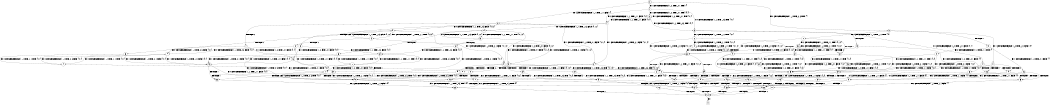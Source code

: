 digraph BCG {
size = "7, 10.5";
center = TRUE;
node [shape = circle];
0 [peripheries = 2];
0 -> 1 [label = "EX !1 !ATOMIC_EXCH_BRANCH (1, +0, TRUE, +0, 1, TRUE) !{}"];
0 -> 2 [label = "EX !2 !ATOMIC_EXCH_BRANCH (1, +1, TRUE, +1, 1, FALSE) !{}"];
0 -> 3 [label = "EX !0 !ATOMIC_EXCH_BRANCH (1, +1, TRUE, +0, 3, TRUE) !{}"];
1 -> 4 [label = "EX !2 !ATOMIC_EXCH_BRANCH (1, +1, TRUE, +1, 1, FALSE) !{0, 1}"];
1 -> 5 [label = "EX !0 !ATOMIC_EXCH_BRANCH (1, +1, TRUE, +0, 3, TRUE) !{0, 1}"];
1 -> 6 [label = "EX !1 !ATOMIC_EXCH_BRANCH (1, +0, TRUE, +0, 1, TRUE) !{0, 1}"];
2 -> 7 [label = "TERMINATE !2"];
2 -> 8 [label = "EX !1 !ATOMIC_EXCH_BRANCH (1, +0, TRUE, +0, 1, FALSE) !{0, 1, 2}"];
2 -> 9 [label = "EX !0 !ATOMIC_EXCH_BRANCH (1, +1, TRUE, +0, 3, FALSE) !{0, 1, 2}"];
3 -> 10 [label = "TERMINATE !0"];
3 -> 11 [label = "EX !1 !ATOMIC_EXCH_BRANCH (1, +0, TRUE, +0, 1, FALSE) !{0}"];
3 -> 12 [label = "EX !2 !ATOMIC_EXCH_BRANCH (1, +1, TRUE, +1, 1, TRUE) !{0}"];
4 -> 13 [label = "TERMINATE !2"];
4 -> 14 [label = "EX !0 !ATOMIC_EXCH_BRANCH (1, +1, TRUE, +0, 3, FALSE) !{0, 1, 2}"];
4 -> 8 [label = "EX !1 !ATOMIC_EXCH_BRANCH (1, +0, TRUE, +0, 1, FALSE) !{0, 1, 2}"];
5 -> 15 [label = "TERMINATE !0"];
5 -> 16 [label = "EX !2 !ATOMIC_EXCH_BRANCH (1, +1, TRUE, +1, 1, TRUE) !{0, 1}"];
5 -> 17 [label = "EX !1 !ATOMIC_EXCH_BRANCH (1, +0, TRUE, +0, 1, FALSE) !{0, 1}"];
6 -> 4 [label = "EX !2 !ATOMIC_EXCH_BRANCH (1, +1, TRUE, +1, 1, FALSE) !{0, 1}"];
6 -> 5 [label = "EX !0 !ATOMIC_EXCH_BRANCH (1, +1, TRUE, +0, 3, TRUE) !{0, 1}"];
6 -> 6 [label = "EX !1 !ATOMIC_EXCH_BRANCH (1, +0, TRUE, +0, 1, TRUE) !{0, 1}"];
7 -> 18 [label = "EX !1 !ATOMIC_EXCH_BRANCH (1, +0, TRUE, +0, 1, FALSE) !{0, 1}"];
7 -> 19 [label = "EX !0 !ATOMIC_EXCH_BRANCH (1, +1, TRUE, +0, 3, FALSE) !{0, 1}"];
8 -> 20 [label = "TERMINATE !1"];
8 -> 21 [label = "TERMINATE !2"];
8 -> 22 [label = "EX !0 !ATOMIC_EXCH_BRANCH (1, +1, TRUE, +0, 3, TRUE) !{0, 1, 2}"];
9 -> 23 [label = "TERMINATE !2"];
9 -> 24 [label = "EX !1 !ATOMIC_EXCH_BRANCH (1, +0, TRUE, +0, 1, FALSE) !{0, 1, 2}"];
9 -> 25 [label = "EX !0 !ATOMIC_EXCH_BRANCH (1, +1, TRUE, +1, 1, TRUE) !{0, 1, 2}"];
10 -> 26 [label = "EX !1 !ATOMIC_EXCH_BRANCH (1, +0, TRUE, +0, 1, FALSE) !{}"];
10 -> 27 [label = "EX !2 !ATOMIC_EXCH_BRANCH (1, +1, TRUE, +1, 1, TRUE) !{}"];
11 -> 28 [label = "TERMINATE !1"];
11 -> 29 [label = "TERMINATE !0"];
11 -> 30 [label = "EX !2 !ATOMIC_EXCH_BRANCH (1, +1, TRUE, +1, 1, FALSE) !{0, 1}"];
12 -> 31 [label = "TERMINATE !0"];
12 -> 32 [label = "EX !1 !ATOMIC_EXCH_BRANCH (1, +0, TRUE, +0, 1, FALSE) !{0, 1, 2}"];
12 -> 33 [label = "EX !2 !ATOMIC_EXCH_BRANCH (1, +1, TRUE, +1, 1, TRUE) !{0, 1, 2}"];
13 -> 34 [label = "EX !0 !ATOMIC_EXCH_BRANCH (1, +1, TRUE, +0, 3, FALSE) !{0, 1}"];
13 -> 18 [label = "EX !1 !ATOMIC_EXCH_BRANCH (1, +0, TRUE, +0, 1, FALSE) !{0, 1}"];
14 -> 35 [label = "TERMINATE !2"];
14 -> 24 [label = "EX !1 !ATOMIC_EXCH_BRANCH (1, +0, TRUE, +0, 1, FALSE) !{0, 1, 2}"];
14 -> 36 [label = "EX !0 !ATOMIC_EXCH_BRANCH (1, +1, TRUE, +1, 1, TRUE) !{0, 1, 2}"];
15 -> 37 [label = "EX !2 !ATOMIC_EXCH_BRANCH (1, +1, TRUE, +1, 1, TRUE) !{1}"];
15 -> 38 [label = "EX !1 !ATOMIC_EXCH_BRANCH (1, +0, TRUE, +0, 1, FALSE) !{1}"];
16 -> 39 [label = "TERMINATE !0"];
16 -> 40 [label = "EX !2 !ATOMIC_EXCH_BRANCH (1, +1, TRUE, +1, 1, TRUE) !{0, 1, 2}"];
16 -> 32 [label = "EX !1 !ATOMIC_EXCH_BRANCH (1, +0, TRUE, +0, 1, FALSE) !{0, 1, 2}"];
17 -> 28 [label = "TERMINATE !1"];
17 -> 29 [label = "TERMINATE !0"];
17 -> 30 [label = "EX !2 !ATOMIC_EXCH_BRANCH (1, +1, TRUE, +1, 1, FALSE) !{0, 1}"];
18 -> 41 [label = "TERMINATE !1"];
18 -> 42 [label = "EX !0 !ATOMIC_EXCH_BRANCH (1, +1, TRUE, +0, 3, TRUE) !{0, 1}"];
19 -> 43 [label = "EX !1 !ATOMIC_EXCH_BRANCH (1, +0, TRUE, +0, 1, FALSE) !{0, 1}"];
19 -> 44 [label = "EX !0 !ATOMIC_EXCH_BRANCH (1, +1, TRUE, +1, 1, TRUE) !{0, 1}"];
20 -> 41 [label = "TERMINATE !2"];
20 -> 45 [label = "EX !0 !ATOMIC_EXCH_BRANCH (1, +1, TRUE, +0, 3, TRUE) !{0, 2}"];
21 -> 41 [label = "TERMINATE !1"];
21 -> 42 [label = "EX !0 !ATOMIC_EXCH_BRANCH (1, +1, TRUE, +0, 3, TRUE) !{0, 1}"];
22 -> 46 [label = "TERMINATE !1"];
22 -> 47 [label = "TERMINATE !2"];
22 -> 48 [label = "TERMINATE !0"];
23 -> 43 [label = "EX !1 !ATOMIC_EXCH_BRANCH (1, +0, TRUE, +0, 1, FALSE) !{0, 1}"];
23 -> 44 [label = "EX !0 !ATOMIC_EXCH_BRANCH (1, +1, TRUE, +1, 1, TRUE) !{0, 1}"];
24 -> 49 [label = "TERMINATE !1"];
24 -> 50 [label = "TERMINATE !2"];
24 -> 22 [label = "EX !0 !ATOMIC_EXCH_BRANCH (1, +1, TRUE, +1, 1, FALSE) !{0, 1, 2}"];
25 -> 51 [label = "TERMINATE !2"];
25 -> 52 [label = "EX !1 !ATOMIC_EXCH_BRANCH (1, +0, TRUE, +0, 1, FALSE) !{0, 1, 2}"];
25 -> 9 [label = "EX !0 !ATOMIC_EXCH_BRANCH (1, +1, TRUE, +0, 3, FALSE) !{0, 1, 2}"];
26 -> 53 [label = "TERMINATE !1"];
26 -> 54 [label = "EX !2 !ATOMIC_EXCH_BRANCH (1, +1, TRUE, +1, 1, FALSE) !{1}"];
27 -> 55 [label = "EX !1 !ATOMIC_EXCH_BRANCH (1, +0, TRUE, +0, 1, FALSE) !{1, 2}"];
27 -> 56 [label = "EX !2 !ATOMIC_EXCH_BRANCH (1, +1, TRUE, +1, 1, TRUE) !{1, 2}"];
28 -> 53 [label = "TERMINATE !0"];
28 -> 57 [label = "EX !2 !ATOMIC_EXCH_BRANCH (1, +1, TRUE, +1, 1, FALSE) !{0}"];
29 -> 53 [label = "TERMINATE !1"];
29 -> 54 [label = "EX !2 !ATOMIC_EXCH_BRANCH (1, +1, TRUE, +1, 1, FALSE) !{1}"];
30 -> 46 [label = "TERMINATE !1"];
30 -> 47 [label = "TERMINATE !2"];
30 -> 48 [label = "TERMINATE !0"];
31 -> 55 [label = "EX !1 !ATOMIC_EXCH_BRANCH (1, +0, TRUE, +0, 1, FALSE) !{1, 2}"];
31 -> 56 [label = "EX !2 !ATOMIC_EXCH_BRANCH (1, +1, TRUE, +1, 1, TRUE) !{1, 2}"];
32 -> 58 [label = "TERMINATE !1"];
32 -> 59 [label = "TERMINATE !0"];
32 -> 22 [label = "EX !2 !ATOMIC_EXCH_BRANCH (1, +1, TRUE, +1, 1, FALSE) !{0, 1, 2}"];
33 -> 31 [label = "TERMINATE !0"];
33 -> 32 [label = "EX !1 !ATOMIC_EXCH_BRANCH (1, +0, TRUE, +0, 1, FALSE) !{0, 1, 2}"];
33 -> 33 [label = "EX !2 !ATOMIC_EXCH_BRANCH (1, +1, TRUE, +1, 1, TRUE) !{0, 1, 2}"];
34 -> 43 [label = "EX !1 !ATOMIC_EXCH_BRANCH (1, +0, TRUE, +0, 1, FALSE) !{0, 1}"];
34 -> 60 [label = "EX !0 !ATOMIC_EXCH_BRANCH (1, +1, TRUE, +1, 1, TRUE) !{0, 1}"];
35 -> 43 [label = "EX !1 !ATOMIC_EXCH_BRANCH (1, +0, TRUE, +0, 1, FALSE) !{0, 1}"];
35 -> 60 [label = "EX !0 !ATOMIC_EXCH_BRANCH (1, +1, TRUE, +1, 1, TRUE) !{0, 1}"];
36 -> 61 [label = "TERMINATE !2"];
36 -> 52 [label = "EX !1 !ATOMIC_EXCH_BRANCH (1, +0, TRUE, +0, 1, FALSE) !{0, 1, 2}"];
36 -> 14 [label = "EX !0 !ATOMIC_EXCH_BRANCH (1, +1, TRUE, +0, 3, FALSE) !{0, 1, 2}"];
37 -> 62 [label = "EX !2 !ATOMIC_EXCH_BRANCH (1, +1, TRUE, +1, 1, TRUE) !{1, 2}"];
37 -> 55 [label = "EX !1 !ATOMIC_EXCH_BRANCH (1, +0, TRUE, +0, 1, FALSE) !{1, 2}"];
38 -> 53 [label = "TERMINATE !1"];
38 -> 54 [label = "EX !2 !ATOMIC_EXCH_BRANCH (1, +1, TRUE, +1, 1, FALSE) !{1}"];
39 -> 62 [label = "EX !2 !ATOMIC_EXCH_BRANCH (1, +1, TRUE, +1, 1, TRUE) !{1, 2}"];
39 -> 55 [label = "EX !1 !ATOMIC_EXCH_BRANCH (1, +0, TRUE, +0, 1, FALSE) !{1, 2}"];
40 -> 39 [label = "TERMINATE !0"];
40 -> 40 [label = "EX !2 !ATOMIC_EXCH_BRANCH (1, +1, TRUE, +1, 1, TRUE) !{0, 1, 2}"];
40 -> 32 [label = "EX !1 !ATOMIC_EXCH_BRANCH (1, +0, TRUE, +0, 1, FALSE) !{0, 1, 2}"];
41 -> 63 [label = "EX !0 !ATOMIC_EXCH_BRANCH (1, +1, TRUE, +0, 3, TRUE) !{0}"];
42 -> 64 [label = "TERMINATE !1"];
42 -> 65 [label = "TERMINATE !0"];
43 -> 66 [label = "TERMINATE !1"];
43 -> 42 [label = "EX !0 !ATOMIC_EXCH_BRANCH (1, +1, TRUE, +1, 1, FALSE) !{0, 1}"];
44 -> 67 [label = "EX !1 !ATOMIC_EXCH_BRANCH (1, +0, TRUE, +0, 1, FALSE) !{0, 1}"];
44 -> 19 [label = "EX !0 !ATOMIC_EXCH_BRANCH (1, +1, TRUE, +0, 3, FALSE) !{0, 1}"];
45 -> 64 [label = "TERMINATE !2"];
45 -> 68 [label = "TERMINATE !0"];
46 -> 64 [label = "TERMINATE !2"];
46 -> 68 [label = "TERMINATE !0"];
47 -> 64 [label = "TERMINATE !1"];
47 -> 65 [label = "TERMINATE !0"];
48 -> 68 [label = "TERMINATE !1"];
48 -> 65 [label = "TERMINATE !2"];
49 -> 66 [label = "TERMINATE !2"];
49 -> 45 [label = "EX !0 !ATOMIC_EXCH_BRANCH (1, +1, TRUE, +1, 1, FALSE) !{0, 2}"];
50 -> 66 [label = "TERMINATE !1"];
50 -> 42 [label = "EX !0 !ATOMIC_EXCH_BRANCH (1, +1, TRUE, +1, 1, FALSE) !{0, 1}"];
51 -> 67 [label = "EX !1 !ATOMIC_EXCH_BRANCH (1, +0, TRUE, +0, 1, FALSE) !{0, 1}"];
51 -> 19 [label = "EX !0 !ATOMIC_EXCH_BRANCH (1, +1, TRUE, +0, 3, FALSE) !{0, 1}"];
52 -> 69 [label = "TERMINATE !1"];
52 -> 70 [label = "TERMINATE !2"];
52 -> 22 [label = "EX !0 !ATOMIC_EXCH_BRANCH (1, +1, TRUE, +0, 3, TRUE) !{0, 1, 2}"];
53 -> 71 [label = "EX !2 !ATOMIC_EXCH_BRANCH (1, +1, TRUE, +1, 1, FALSE) !{}"];
54 -> 68 [label = "TERMINATE !1"];
54 -> 65 [label = "TERMINATE !2"];
55 -> 72 [label = "TERMINATE !1"];
55 -> 73 [label = "EX !2 !ATOMIC_EXCH_BRANCH (1, +1, TRUE, +1, 1, FALSE) !{1, 2}"];
56 -> 55 [label = "EX !1 !ATOMIC_EXCH_BRANCH (1, +0, TRUE, +0, 1, FALSE) !{1, 2}"];
56 -> 56 [label = "EX !2 !ATOMIC_EXCH_BRANCH (1, +1, TRUE, +1, 1, TRUE) !{1, 2}"];
57 -> 64 [label = "TERMINATE !2"];
57 -> 68 [label = "TERMINATE !0"];
58 -> 72 [label = "TERMINATE !0"];
58 -> 45 [label = "EX !2 !ATOMIC_EXCH_BRANCH (1, +1, TRUE, +1, 1, FALSE) !{0, 2}"];
59 -> 72 [label = "TERMINATE !1"];
59 -> 73 [label = "EX !2 !ATOMIC_EXCH_BRANCH (1, +1, TRUE, +1, 1, FALSE) !{1, 2}"];
60 -> 67 [label = "EX !1 !ATOMIC_EXCH_BRANCH (1, +0, TRUE, +0, 1, FALSE) !{0, 1}"];
60 -> 34 [label = "EX !0 !ATOMIC_EXCH_BRANCH (1, +1, TRUE, +0, 3, FALSE) !{0, 1}"];
61 -> 67 [label = "EX !1 !ATOMIC_EXCH_BRANCH (1, +0, TRUE, +0, 1, FALSE) !{0, 1}"];
61 -> 34 [label = "EX !0 !ATOMIC_EXCH_BRANCH (1, +1, TRUE, +0, 3, FALSE) !{0, 1}"];
62 -> 62 [label = "EX !2 !ATOMIC_EXCH_BRANCH (1, +1, TRUE, +1, 1, TRUE) !{1, 2}"];
62 -> 55 [label = "EX !1 !ATOMIC_EXCH_BRANCH (1, +0, TRUE, +0, 1, FALSE) !{1, 2}"];
63 -> 74 [label = "TERMINATE !0"];
64 -> 74 [label = "TERMINATE !0"];
65 -> 74 [label = "TERMINATE !1"];
66 -> 63 [label = "EX !0 !ATOMIC_EXCH_BRANCH (1, +1, TRUE, +1, 1, FALSE) !{0}"];
67 -> 75 [label = "TERMINATE !1"];
67 -> 42 [label = "EX !0 !ATOMIC_EXCH_BRANCH (1, +1, TRUE, +0, 3, TRUE) !{0, 1}"];
68 -> 74 [label = "TERMINATE !2"];
69 -> 75 [label = "TERMINATE !2"];
69 -> 45 [label = "EX !0 !ATOMIC_EXCH_BRANCH (1, +1, TRUE, +0, 3, TRUE) !{0, 2}"];
70 -> 75 [label = "TERMINATE !1"];
70 -> 42 [label = "EX !0 !ATOMIC_EXCH_BRANCH (1, +1, TRUE, +0, 3, TRUE) !{0, 1}"];
71 -> 74 [label = "TERMINATE !2"];
72 -> 76 [label = "EX !2 !ATOMIC_EXCH_BRANCH (1, +1, TRUE, +1, 1, FALSE) !{2}"];
73 -> 68 [label = "TERMINATE !1"];
73 -> 65 [label = "TERMINATE !2"];
74 -> 77 [label = "exit"];
75 -> 63 [label = "EX !0 !ATOMIC_EXCH_BRANCH (1, +1, TRUE, +0, 3, TRUE) !{0}"];
76 -> 74 [label = "TERMINATE !2"];
}
